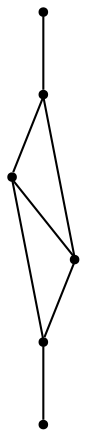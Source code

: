 graph {
  node [shape=point,comment="{\"directed\":false,\"doi\":\"10.1007/978-3-319-03841-4_33\",\"figure\":\"1\"}"]

  v0 [pos="1668.694698213205,2118.2904909859517"]
  v1 [pos="1611.7536223269672,2061.3895480590945"]
  v2 [pos="1653.7839951869296,2241.339698921894"]
  v3 [pos="1555.1377931332413,2118.2904909859517"]
  v4 [pos="1613.2463723073492,2473.4403358167137"]
  v5 [pos="1536.482681197007,2289.61013008805"]

  v3 -- v4 [id="-2",pos="1555.1377931332413,2118.2904909859517 1407.1061383784788,2263.7559849573954 1407.1061383784788,2263.7559849573954 1407.1061383784788,2263.7559849573954 1613.2463723073492,2473.4403358167137 1613.2463723073492,2473.4403358167137 1613.2463723073492,2473.4403358167137"]
  v3 -- v1 [id="-3",pos="1555.1377931332413,2118.2904909859517 1611.7536223269672,2061.3895480590945 1611.7536223269672,2061.3895480590945 1611.7536223269672,2061.3895480590945"]
  v0 -- v5 [id="-7",pos="1668.694698213205,2118.2904909859517 1675.6953914977253,2241.881220230978 1675.6953914977253,2241.881220230978 1675.6953914977253,2241.881220230978 1675.6953914977253,2251.9206030724763 1668.1816330081156,2260.7512920385557 1658.199384460588,2262.7932521462712 1536.482681197007,2289.61013008805 1536.482681197007,2289.61013008805 1536.482681197007,2289.61013008805"]
  v1 -- v4 [id="-8",pos="1611.7536223269672,2061.3895480590945 1667.9691283224759,2239.081028548636 1667.9691283224759,2239.081028548636 1667.9691283224759,2239.081028548636 1668.0814885844038,2239.8186573867492 1668.144094755263,2240.5728192850274 1668.144094755263,2241.339698921894 1668.144094755263,2248.3657407823125 1663.0904279347974,2254.212593920836 1656.4189260405462,2255.450284240236 1533.6847452521904,2274.865947033246 1533.6847452521904,2274.865947033246 1533.6847452521904,2274.865947033246 1526.9675612129424,2276.012323989583 1520.4544834705603,2282.0840267463454 1521.255129866994,2289.610384442822 1613.2463723073492,2473.4403358167137 1613.2463723073492,2473.4403358167137 1613.2463723073492,2473.4403358167137"]
  v4 -- v0 [id="-9",pos="1613.2463723073492,2473.4403358167137 1819.3866062362197,2268.4651092018216 1819.3866062362197,2268.4651092018216 1819.3866062362197,2268.4651092018216 1668.694698213205,2118.2904909859517 1668.694698213205,2118.2904909859517 1668.694698213205,2118.2904909859517"]
  v1 -- v0 [id="-10",pos="1611.7536223269672,2061.3895480590945 1668.694698213205,2118.2904909859517 1668.694698213205,2118.2904909859517 1668.694698213205,2118.2904909859517"]
  v2 -- v3 [id="-11",pos="1653.7839951869296,2241.339698921894 1555.1377931332413,2118.2904909859517 1555.1377931332413,2118.2904909859517 1555.1377931332413,2118.2904909859517"]
}